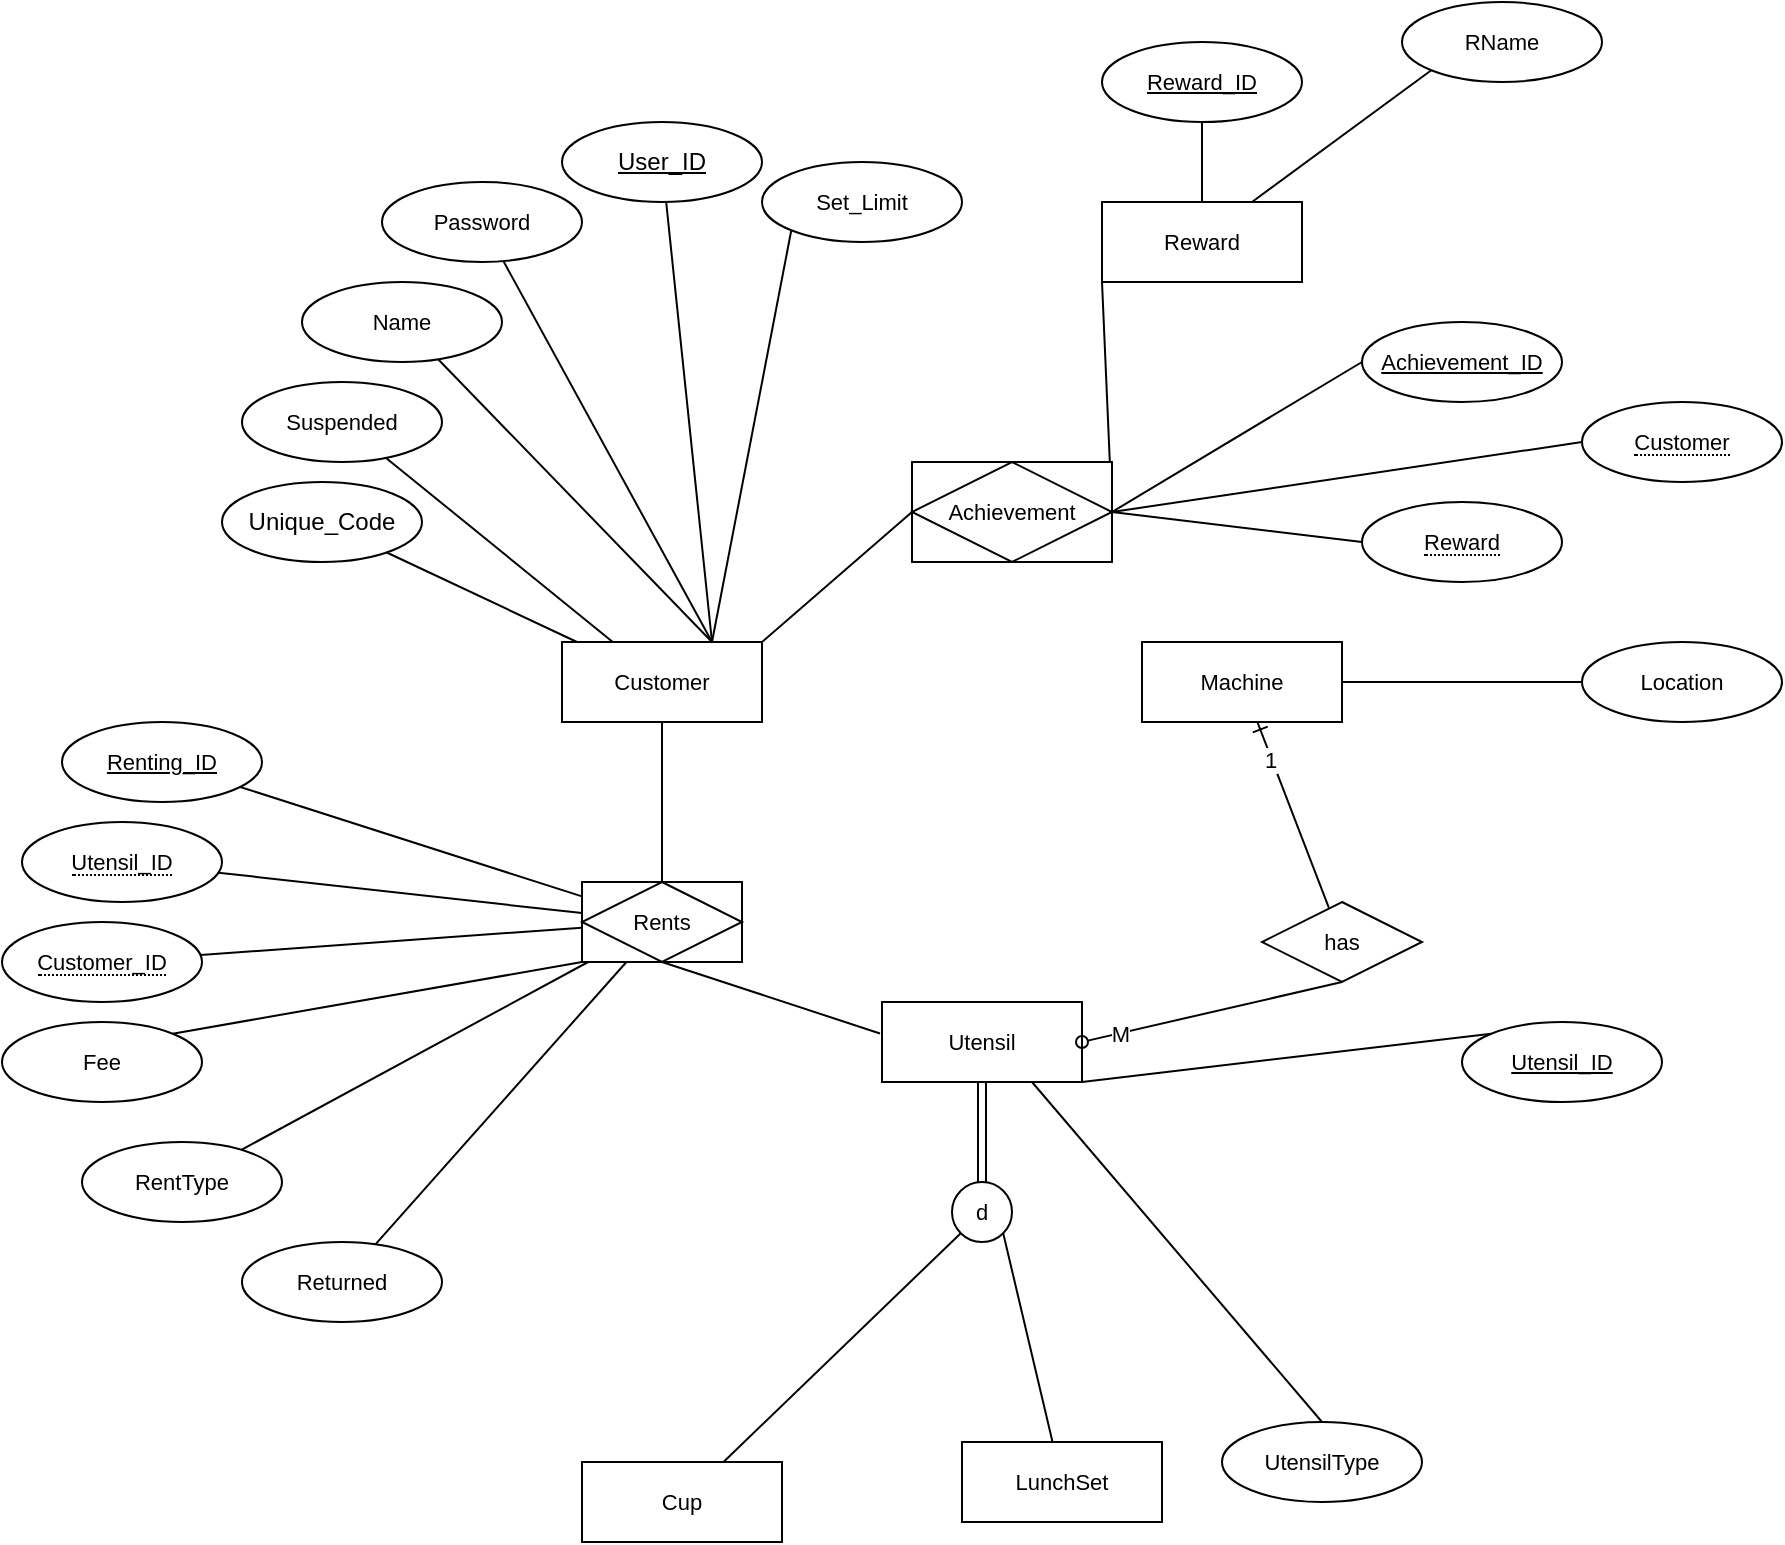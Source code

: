 <mxfile version="24.4.4" type="github" pages="3">
  <diagram id="R2lEEEUBdFMjLlhIrx00" name="Page-1">
    <mxGraphModel dx="527" dy="271" grid="1" gridSize="10" guides="1" tooltips="1" connect="1" arrows="1" fold="1" page="1" pageScale="1" pageWidth="3300" pageHeight="4681" math="0" shadow="0" extFonts="Permanent Marker^https://fonts.googleapis.com/css?family=Permanent+Marker">
      <root>
        <mxCell id="0" />
        <mxCell id="1" parent="0" />
        <mxCell id="E70gCUQWQF6eJFeZjDCX-4" value="" style="rounded=0;orthogonalLoop=1;jettySize=auto;html=1;endArrow=none;endFill=0;entryX=0.75;entryY=0;entryDx=0;entryDy=0;" parent="1" source="E70gCUQWQF6eJFeZjDCX-3" target="n6jcmOge1NITZxQGP7H6-11" edge="1">
          <mxGeometry relative="1" as="geometry" />
        </mxCell>
        <mxCell id="E70gCUQWQF6eJFeZjDCX-3" value="&lt;u&gt;User_ID&lt;/u&gt;" style="ellipse;whiteSpace=wrap;html=1;align=center;" parent="1" vertex="1">
          <mxGeometry x="730" y="360" width="100" height="40" as="geometry" />
        </mxCell>
        <mxCell id="n6jcmOge1NITZxQGP7H6-2" value="" style="edgeStyle=none;rounded=0;orthogonalLoop=1;jettySize=auto;html=1;strokeColor=default;align=center;verticalAlign=middle;fontFamily=Helvetica;fontSize=11;fontColor=default;labelBackgroundColor=default;endArrow=none;endFill=0;entryX=0.75;entryY=0;entryDx=0;entryDy=0;" parent="1" source="n6jcmOge1NITZxQGP7H6-1" target="n6jcmOge1NITZxQGP7H6-11" edge="1">
          <mxGeometry relative="1" as="geometry" />
        </mxCell>
        <mxCell id="n6jcmOge1NITZxQGP7H6-1" value="Name" style="ellipse;whiteSpace=wrap;html=1;align=center;fontFamily=Helvetica;fontSize=11;fontColor=default;labelBackgroundColor=default;" parent="1" vertex="1">
          <mxGeometry x="600" y="440" width="100" height="40" as="geometry" />
        </mxCell>
        <mxCell id="n6jcmOge1NITZxQGP7H6-5" value="" style="edgeStyle=none;rounded=0;orthogonalLoop=1;jettySize=auto;html=1;strokeColor=default;align=center;verticalAlign=middle;fontFamily=Helvetica;fontSize=11;fontColor=default;labelBackgroundColor=default;endArrow=none;endFill=0;entryX=0.75;entryY=0;entryDx=0;entryDy=0;" parent="1" source="n6jcmOge1NITZxQGP7H6-3" target="n6jcmOge1NITZxQGP7H6-11" edge="1">
          <mxGeometry relative="1" as="geometry">
            <mxPoint x="1040.0" y="450" as="targetPoint" />
          </mxGeometry>
        </mxCell>
        <mxCell id="n6jcmOge1NITZxQGP7H6-3" value="Password" style="ellipse;whiteSpace=wrap;html=1;align=center;fontFamily=Helvetica;fontSize=11;fontColor=default;labelBackgroundColor=default;" parent="1" vertex="1">
          <mxGeometry x="640" y="390" width="100" height="40" as="geometry" />
        </mxCell>
        <mxCell id="n6jcmOge1NITZxQGP7H6-32" value="" style="edgeStyle=none;rounded=0;orthogonalLoop=1;jettySize=auto;html=1;strokeColor=default;align=center;verticalAlign=middle;fontFamily=Helvetica;fontSize=11;fontColor=default;labelBackgroundColor=default;endArrow=none;endFill=0;" parent="1" source="n6jcmOge1NITZxQGP7H6-11" target="n6jcmOge1NITZxQGP7H6-31" edge="1">
          <mxGeometry relative="1" as="geometry" />
        </mxCell>
        <mxCell id="YFFRvsTaFeTM-if4tQOU-15" style="edgeStyle=none;rounded=0;orthogonalLoop=1;jettySize=auto;html=1;exitX=1;exitY=0;exitDx=0;exitDy=0;entryX=0;entryY=0.5;entryDx=0;entryDy=0;strokeColor=default;align=center;verticalAlign=middle;fontFamily=Helvetica;fontSize=11;fontColor=default;labelBackgroundColor=default;endArrow=none;endFill=0;" parent="1" source="n6jcmOge1NITZxQGP7H6-11" target="YFFRvsTaFeTM-if4tQOU-14" edge="1">
          <mxGeometry relative="1" as="geometry" />
        </mxCell>
        <mxCell id="n6jcmOge1NITZxQGP7H6-11" value="Customer" style="whiteSpace=wrap;html=1;align=center;fontFamily=Helvetica;fontSize=11;fontColor=default;labelBackgroundColor=default;" parent="1" vertex="1">
          <mxGeometry x="730" y="620" width="100" height="40" as="geometry" />
        </mxCell>
        <mxCell id="n6jcmOge1NITZxQGP7H6-13" value="Machine" style="whiteSpace=wrap;html=1;align=center;fontFamily=Helvetica;fontSize=11;fontColor=default;labelBackgroundColor=default;" parent="1" vertex="1">
          <mxGeometry x="1020" y="620" width="100" height="40" as="geometry" />
        </mxCell>
        <mxCell id="Fodx7UJMg-QFuo_mbWx7-2" value="" style="rounded=0;orthogonalLoop=1;jettySize=auto;html=1;endArrow=none;endFill=0;shape=link;" edge="1" parent="1" source="n6jcmOge1NITZxQGP7H6-15" target="Fodx7UJMg-QFuo_mbWx7-1">
          <mxGeometry relative="1" as="geometry" />
        </mxCell>
        <mxCell id="n6jcmOge1NITZxQGP7H6-15" value="Utensil" style="whiteSpace=wrap;html=1;align=center;fontFamily=Helvetica;fontSize=11;fontColor=default;labelBackgroundColor=default;" parent="1" vertex="1">
          <mxGeometry x="890" y="800" width="100" height="40" as="geometry" />
        </mxCell>
        <mxCell id="n6jcmOge1NITZxQGP7H6-29" style="edgeStyle=none;rounded=0;orthogonalLoop=1;jettySize=auto;html=1;exitX=0.5;exitY=1;exitDx=0;exitDy=0;entryX=1;entryY=0.5;entryDx=0;entryDy=0;strokeColor=default;align=center;verticalAlign=middle;fontFamily=Helvetica;fontSize=11;fontColor=default;labelBackgroundColor=default;endArrow=oval;endFill=0;" parent="1" source="n6jcmOge1NITZxQGP7H6-25" target="n6jcmOge1NITZxQGP7H6-15" edge="1">
          <mxGeometry relative="1" as="geometry" />
        </mxCell>
        <mxCell id="n6jcmOge1NITZxQGP7H6-34" value="M" style="edgeLabel;html=1;align=center;verticalAlign=middle;resizable=0;points=[];fontFamily=Helvetica;fontSize=11;fontColor=default;labelBackgroundColor=default;" parent="n6jcmOge1NITZxQGP7H6-29" vertex="1" connectable="0">
          <mxGeometry x="0.71" relative="1" as="geometry">
            <mxPoint as="offset" />
          </mxGeometry>
        </mxCell>
        <mxCell id="n6jcmOge1NITZxQGP7H6-30" value="" style="edgeStyle=none;rounded=0;orthogonalLoop=1;jettySize=auto;html=1;strokeColor=default;align=center;verticalAlign=middle;fontFamily=Helvetica;fontSize=11;fontColor=default;labelBackgroundColor=default;endArrow=ERone;endFill=0;" parent="1" source="n6jcmOge1NITZxQGP7H6-25" target="n6jcmOge1NITZxQGP7H6-13" edge="1">
          <mxGeometry relative="1" as="geometry" />
        </mxCell>
        <mxCell id="n6jcmOge1NITZxQGP7H6-35" value="1" style="edgeLabel;html=1;align=center;verticalAlign=middle;resizable=0;points=[];fontFamily=Helvetica;fontSize=11;fontColor=default;labelBackgroundColor=default;" parent="n6jcmOge1NITZxQGP7H6-30" vertex="1" connectable="0">
          <mxGeometry x="0.614" y="1" relative="1" as="geometry">
            <mxPoint as="offset" />
          </mxGeometry>
        </mxCell>
        <mxCell id="n6jcmOge1NITZxQGP7H6-25" value="has" style="shape=rhombus;perimeter=rhombusPerimeter;whiteSpace=wrap;html=1;align=center;fontFamily=Helvetica;fontSize=11;fontColor=default;labelBackgroundColor=default;" parent="1" vertex="1">
          <mxGeometry x="1080" y="750" width="80" height="40" as="geometry" />
        </mxCell>
        <mxCell id="n6jcmOge1NITZxQGP7H6-31" value="Rents" style="shape=associativeEntity;whiteSpace=wrap;html=1;align=center;fontFamily=Helvetica;fontSize=11;fontColor=default;labelBackgroundColor=default;" parent="1" vertex="1">
          <mxGeometry x="740" y="740" width="80" height="40" as="geometry" />
        </mxCell>
        <mxCell id="n6jcmOge1NITZxQGP7H6-33" style="edgeStyle=none;rounded=0;orthogonalLoop=1;jettySize=auto;html=1;exitX=0.5;exitY=1;exitDx=0;exitDy=0;entryX=-0.01;entryY=0.393;entryDx=0;entryDy=0;entryPerimeter=0;strokeColor=default;align=center;verticalAlign=middle;fontFamily=Helvetica;fontSize=11;fontColor=default;labelBackgroundColor=default;endArrow=none;endFill=0;" parent="1" source="n6jcmOge1NITZxQGP7H6-31" target="n6jcmOge1NITZxQGP7H6-15" edge="1">
          <mxGeometry relative="1" as="geometry" />
        </mxCell>
        <mxCell id="n6jcmOge1NITZxQGP7H6-42" value="" style="edgeStyle=none;rounded=0;orthogonalLoop=1;jettySize=auto;html=1;strokeColor=default;align=center;verticalAlign=middle;fontFamily=Helvetica;fontSize=11;fontColor=default;labelBackgroundColor=default;endArrow=none;endFill=0;" parent="1" source="n6jcmOge1NITZxQGP7H6-41" target="n6jcmOge1NITZxQGP7H6-31" edge="1">
          <mxGeometry relative="1" as="geometry" />
        </mxCell>
        <mxCell id="n6jcmOge1NITZxQGP7H6-41" value="&lt;u&gt;Renting_ID&lt;/u&gt;" style="ellipse;whiteSpace=wrap;html=1;align=center;fontFamily=Helvetica;fontSize=11;fontColor=default;labelBackgroundColor=default;" parent="1" vertex="1">
          <mxGeometry x="480" y="660" width="100" height="40" as="geometry" />
        </mxCell>
        <mxCell id="n6jcmOge1NITZxQGP7H6-43" value="&lt;u&gt;Utensil_ID&lt;/u&gt;" style="ellipse;whiteSpace=wrap;html=1;align=center;fontFamily=Helvetica;fontSize=11;fontColor=default;labelBackgroundColor=default;" parent="1" vertex="1">
          <mxGeometry x="1180" y="810" width="100" height="40" as="geometry" />
        </mxCell>
        <mxCell id="n6jcmOge1NITZxQGP7H6-44" style="edgeStyle=none;rounded=0;orthogonalLoop=1;jettySize=auto;html=1;exitX=1;exitY=1;exitDx=0;exitDy=0;entryX=0;entryY=0;entryDx=0;entryDy=0;strokeColor=default;align=center;verticalAlign=middle;fontFamily=Helvetica;fontSize=11;fontColor=default;labelBackgroundColor=default;endArrow=none;endFill=0;" parent="1" source="n6jcmOge1NITZxQGP7H6-15" target="n6jcmOge1NITZxQGP7H6-43" edge="1">
          <mxGeometry relative="1" as="geometry" />
        </mxCell>
        <mxCell id="n6jcmOge1NITZxQGP7H6-52" value="" style="edgeStyle=none;rounded=0;orthogonalLoop=1;jettySize=auto;html=1;strokeColor=default;align=center;verticalAlign=middle;fontFamily=Helvetica;fontSize=11;fontColor=default;labelBackgroundColor=default;endArrow=none;endFill=0;" parent="1" source="n6jcmOge1NITZxQGP7H6-50" target="n6jcmOge1NITZxQGP7H6-31" edge="1">
          <mxGeometry relative="1" as="geometry" />
        </mxCell>
        <mxCell id="n6jcmOge1NITZxQGP7H6-50" value="&lt;span style=&quot;border-bottom: 1px dotted&quot;&gt;Utensil_ID&lt;/span&gt;" style="whiteSpace=wrap;html=1;align=center;fontFamily=Helvetica;fontSize=11;fontColor=default;labelBackgroundColor=default;shape=ellipse;margin=3;perimeter=ellipsePerimeter;" parent="1" vertex="1">
          <mxGeometry x="460" y="710" width="100" height="40" as="geometry" />
        </mxCell>
        <mxCell id="n6jcmOge1NITZxQGP7H6-54" value="" style="edgeStyle=none;rounded=0;orthogonalLoop=1;jettySize=auto;html=1;strokeColor=default;align=center;verticalAlign=middle;fontFamily=Helvetica;fontSize=11;fontColor=default;labelBackgroundColor=default;endArrow=none;endFill=0;" parent="1" source="n6jcmOge1NITZxQGP7H6-53" target="n6jcmOge1NITZxQGP7H6-31" edge="1">
          <mxGeometry relative="1" as="geometry" />
        </mxCell>
        <mxCell id="n6jcmOge1NITZxQGP7H6-53" value="&lt;span style=&quot;border-bottom: 1px dotted&quot;&gt;Customer_ID&lt;/span&gt;" style="ellipse;whiteSpace=wrap;html=1;align=center;fontFamily=Helvetica;fontSize=11;fontColor=default;labelBackgroundColor=default;" parent="1" vertex="1">
          <mxGeometry x="450" y="760" width="100" height="40" as="geometry" />
        </mxCell>
        <mxCell id="oZDBKAC2Px2fv1SUga_N-3" value="" style="edgeStyle=none;rounded=0;orthogonalLoop=1;jettySize=auto;html=1;strokeColor=default;align=center;verticalAlign=middle;fontFamily=Helvetica;fontSize=11;fontColor=default;labelBackgroundColor=default;endArrow=none;endFill=0;" parent="1" source="oZDBKAC2Px2fv1SUga_N-2" target="n6jcmOge1NITZxQGP7H6-31" edge="1">
          <mxGeometry relative="1" as="geometry" />
        </mxCell>
        <mxCell id="oZDBKAC2Px2fv1SUga_N-2" value="RentType" style="ellipse;whiteSpace=wrap;html=1;align=center;fontFamily=Helvetica;fontSize=11;fontColor=default;labelBackgroundColor=default;" parent="1" vertex="1">
          <mxGeometry x="490" y="870" width="100" height="40" as="geometry" />
        </mxCell>
        <mxCell id="oZDBKAC2Px2fv1SUga_N-9" style="edgeStyle=none;rounded=0;orthogonalLoop=1;jettySize=auto;html=1;exitX=0.5;exitY=0;exitDx=0;exitDy=0;entryX=0.75;entryY=1;entryDx=0;entryDy=0;strokeColor=default;align=center;verticalAlign=middle;fontFamily=Helvetica;fontSize=11;fontColor=default;labelBackgroundColor=default;endArrow=none;endFill=0;" parent="1" source="oZDBKAC2Px2fv1SUga_N-7" target="n6jcmOge1NITZxQGP7H6-15" edge="1">
          <mxGeometry relative="1" as="geometry" />
        </mxCell>
        <mxCell id="oZDBKAC2Px2fv1SUga_N-7" value="UtensilType" style="ellipse;whiteSpace=wrap;html=1;align=center;fontFamily=Helvetica;fontSize=11;fontColor=default;labelBackgroundColor=default;" parent="1" vertex="1">
          <mxGeometry x="1060" y="1010" width="100" height="40" as="geometry" />
        </mxCell>
        <mxCell id="oZDBKAC2Px2fv1SUga_N-11" value="" style="edgeStyle=none;rounded=0;orthogonalLoop=1;jettySize=auto;html=1;strokeColor=default;align=center;verticalAlign=middle;fontFamily=Helvetica;fontSize=11;fontColor=default;labelBackgroundColor=default;endArrow=none;endFill=0;" parent="1" source="oZDBKAC2Px2fv1SUga_N-10" target="n6jcmOge1NITZxQGP7H6-13" edge="1">
          <mxGeometry relative="1" as="geometry" />
        </mxCell>
        <mxCell id="oZDBKAC2Px2fv1SUga_N-10" value="Location" style="ellipse;whiteSpace=wrap;html=1;align=center;fontFamily=Helvetica;fontSize=11;fontColor=default;labelBackgroundColor=default;" parent="1" vertex="1">
          <mxGeometry x="1240" y="620" width="100" height="40" as="geometry" />
        </mxCell>
        <mxCell id="YFFRvsTaFeTM-if4tQOU-2" value="" style="rounded=0;orthogonalLoop=1;jettySize=auto;html=1;endArrow=none;endFill=0;" parent="1" source="YFFRvsTaFeTM-if4tQOU-1" target="n6jcmOge1NITZxQGP7H6-11" edge="1">
          <mxGeometry relative="1" as="geometry" />
        </mxCell>
        <mxCell id="YFFRvsTaFeTM-if4tQOU-1" value="Unique_Code" style="ellipse;whiteSpace=wrap;html=1;align=center;" parent="1" vertex="1">
          <mxGeometry x="560" y="540" width="100" height="40" as="geometry" />
        </mxCell>
        <mxCell id="YFFRvsTaFeTM-if4tQOU-5" value="" style="edgeStyle=none;rounded=0;orthogonalLoop=1;jettySize=auto;html=1;strokeColor=default;align=center;verticalAlign=middle;fontFamily=Helvetica;fontSize=11;fontColor=default;labelBackgroundColor=default;endArrow=none;endFill=0;" parent="1" source="YFFRvsTaFeTM-if4tQOU-4" target="n6jcmOge1NITZxQGP7H6-11" edge="1">
          <mxGeometry relative="1" as="geometry" />
        </mxCell>
        <mxCell id="YFFRvsTaFeTM-if4tQOU-4" value="Suspended" style="ellipse;whiteSpace=wrap;html=1;align=center;fontFamily=Helvetica;fontSize=11;fontColor=default;labelBackgroundColor=default;" parent="1" vertex="1">
          <mxGeometry x="570" y="490" width="100" height="40" as="geometry" />
        </mxCell>
        <mxCell id="YFFRvsTaFeTM-if4tQOU-7" style="edgeStyle=none;rounded=0;orthogonalLoop=1;jettySize=auto;html=1;exitX=1;exitY=0;exitDx=0;exitDy=0;entryX=0;entryY=1;entryDx=0;entryDy=0;strokeColor=default;align=center;verticalAlign=middle;fontFamily=Helvetica;fontSize=11;fontColor=default;labelBackgroundColor=default;endArrow=none;endFill=0;" parent="1" source="YFFRvsTaFeTM-if4tQOU-6" target="n6jcmOge1NITZxQGP7H6-31" edge="1">
          <mxGeometry relative="1" as="geometry" />
        </mxCell>
        <mxCell id="YFFRvsTaFeTM-if4tQOU-6" value="Fee" style="ellipse;whiteSpace=wrap;html=1;align=center;fontFamily=Helvetica;fontSize=11;fontColor=default;labelBackgroundColor=default;" parent="1" vertex="1">
          <mxGeometry x="450" y="810" width="100" height="40" as="geometry" />
        </mxCell>
        <mxCell id="YFFRvsTaFeTM-if4tQOU-9" value="" style="edgeStyle=none;rounded=0;orthogonalLoop=1;jettySize=auto;html=1;strokeColor=default;align=center;verticalAlign=middle;fontFamily=Helvetica;fontSize=11;fontColor=default;labelBackgroundColor=default;endArrow=none;endFill=0;" parent="1" source="YFFRvsTaFeTM-if4tQOU-8" target="n6jcmOge1NITZxQGP7H6-31" edge="1">
          <mxGeometry relative="1" as="geometry" />
        </mxCell>
        <mxCell id="YFFRvsTaFeTM-if4tQOU-8" value="Returned" style="ellipse;whiteSpace=wrap;html=1;align=center;fontFamily=Helvetica;fontSize=11;fontColor=default;labelBackgroundColor=default;" parent="1" vertex="1">
          <mxGeometry x="570" y="920" width="100" height="40" as="geometry" />
        </mxCell>
        <mxCell id="YFFRvsTaFeTM-if4tQOU-11" style="edgeStyle=none;rounded=0;orthogonalLoop=1;jettySize=auto;html=1;exitX=0;exitY=1;exitDx=0;exitDy=0;entryX=0.75;entryY=0;entryDx=0;entryDy=0;strokeColor=default;align=center;verticalAlign=middle;fontFamily=Helvetica;fontSize=11;fontColor=default;labelBackgroundColor=default;endArrow=none;endFill=0;" parent="1" source="YFFRvsTaFeTM-if4tQOU-10" target="n6jcmOge1NITZxQGP7H6-11" edge="1">
          <mxGeometry relative="1" as="geometry" />
        </mxCell>
        <mxCell id="YFFRvsTaFeTM-if4tQOU-10" value="Set_Limit" style="ellipse;whiteSpace=wrap;html=1;align=center;fontFamily=Helvetica;fontSize=11;fontColor=default;labelBackgroundColor=default;" parent="1" vertex="1">
          <mxGeometry x="830" y="380" width="100" height="40" as="geometry" />
        </mxCell>
        <mxCell id="YFFRvsTaFeTM-if4tQOU-12" value="Reward" style="whiteSpace=wrap;html=1;align=center;fontFamily=Helvetica;fontSize=11;fontColor=default;labelBackgroundColor=default;" parent="1" vertex="1">
          <mxGeometry x="1000" y="400" width="100" height="40" as="geometry" />
        </mxCell>
        <mxCell id="YFFRvsTaFeTM-if4tQOU-16" style="edgeStyle=none;rounded=0;orthogonalLoop=1;jettySize=auto;html=1;exitX=1;exitY=0.5;exitDx=0;exitDy=0;entryX=0;entryY=1;entryDx=0;entryDy=0;strokeColor=default;align=center;verticalAlign=middle;fontFamily=Helvetica;fontSize=11;fontColor=default;labelBackgroundColor=default;endArrow=none;endFill=0;" parent="1" source="YFFRvsTaFeTM-if4tQOU-14" target="YFFRvsTaFeTM-if4tQOU-12" edge="1">
          <mxGeometry relative="1" as="geometry" />
        </mxCell>
        <mxCell id="YFFRvsTaFeTM-if4tQOU-14" value="Achievement" style="shape=associativeEntity;whiteSpace=wrap;html=1;align=center;fontFamily=Helvetica;fontSize=11;fontColor=default;labelBackgroundColor=default;" parent="1" vertex="1">
          <mxGeometry x="905" y="530" width="100" height="50" as="geometry" />
        </mxCell>
        <mxCell id="YFFRvsTaFeTM-if4tQOU-20" style="edgeStyle=none;rounded=0;orthogonalLoop=1;jettySize=auto;html=1;exitX=0;exitY=1;exitDx=0;exitDy=0;entryX=0.75;entryY=0;entryDx=0;entryDy=0;strokeColor=default;align=center;verticalAlign=middle;fontFamily=Helvetica;fontSize=11;fontColor=default;labelBackgroundColor=default;endArrow=none;endFill=0;" parent="1" source="YFFRvsTaFeTM-if4tQOU-17" target="YFFRvsTaFeTM-if4tQOU-12" edge="1">
          <mxGeometry relative="1" as="geometry" />
        </mxCell>
        <mxCell id="YFFRvsTaFeTM-if4tQOU-17" value="RName" style="ellipse;whiteSpace=wrap;html=1;align=center;fontFamily=Helvetica;fontSize=11;fontColor=default;labelBackgroundColor=default;" parent="1" vertex="1">
          <mxGeometry x="1150" y="300" width="100" height="40" as="geometry" />
        </mxCell>
        <mxCell id="YFFRvsTaFeTM-if4tQOU-19" value="" style="edgeStyle=none;rounded=0;orthogonalLoop=1;jettySize=auto;html=1;strokeColor=default;align=center;verticalAlign=middle;fontFamily=Helvetica;fontSize=11;fontColor=default;labelBackgroundColor=default;endArrow=none;endFill=0;" parent="1" source="YFFRvsTaFeTM-if4tQOU-18" target="YFFRvsTaFeTM-if4tQOU-12" edge="1">
          <mxGeometry relative="1" as="geometry" />
        </mxCell>
        <mxCell id="YFFRvsTaFeTM-if4tQOU-18" value="Reward_ID" style="whiteSpace=wrap;html=1;align=center;fontFamily=Helvetica;fontSize=11;fontColor=default;labelBackgroundColor=default;shape=ellipse;perimeter=ellipsePerimeter;fontStyle=4;" parent="1" vertex="1">
          <mxGeometry x="1000" y="320" width="100" height="40" as="geometry" />
        </mxCell>
        <mxCell id="YFFRvsTaFeTM-if4tQOU-23" style="edgeStyle=none;rounded=0;orthogonalLoop=1;jettySize=auto;html=1;exitX=0;exitY=0.5;exitDx=0;exitDy=0;entryX=1;entryY=0.5;entryDx=0;entryDy=0;strokeColor=default;align=center;verticalAlign=middle;fontFamily=Helvetica;fontSize=11;fontColor=default;labelBackgroundColor=default;endArrow=none;endFill=0;" parent="1" source="YFFRvsTaFeTM-if4tQOU-21" target="YFFRvsTaFeTM-if4tQOU-14" edge="1">
          <mxGeometry relative="1" as="geometry" />
        </mxCell>
        <mxCell id="YFFRvsTaFeTM-if4tQOU-21" value="Achievement_ID" style="whiteSpace=wrap;html=1;align=center;fontFamily=Helvetica;fontSize=11;fontColor=default;labelBackgroundColor=default;shape=ellipse;perimeter=ellipsePerimeter;fontStyle=4;" parent="1" vertex="1">
          <mxGeometry x="1130" y="460" width="100" height="40" as="geometry" />
        </mxCell>
        <mxCell id="YFFRvsTaFeTM-if4tQOU-26" style="edgeStyle=none;rounded=0;orthogonalLoop=1;jettySize=auto;html=1;exitX=0;exitY=0.5;exitDx=0;exitDy=0;strokeColor=default;align=center;verticalAlign=middle;fontFamily=Helvetica;fontSize=11;fontColor=default;labelBackgroundColor=default;endArrow=none;endFill=0;entryX=1;entryY=0.5;entryDx=0;entryDy=0;" parent="1" source="YFFRvsTaFeTM-if4tQOU-24" target="YFFRvsTaFeTM-if4tQOU-14" edge="1">
          <mxGeometry relative="1" as="geometry">
            <mxPoint x="1040" y="560" as="targetPoint" />
          </mxGeometry>
        </mxCell>
        <mxCell id="YFFRvsTaFeTM-if4tQOU-24" value="&lt;span style=&quot;border-bottom: 1px dotted&quot;&gt;Reward&lt;/span&gt;" style="ellipse;whiteSpace=wrap;html=1;align=center;fontFamily=Helvetica;fontSize=11;fontColor=default;labelBackgroundColor=default;" parent="1" vertex="1">
          <mxGeometry x="1130" y="550" width="100" height="40" as="geometry" />
        </mxCell>
        <mxCell id="YFFRvsTaFeTM-if4tQOU-28" style="edgeStyle=none;rounded=0;orthogonalLoop=1;jettySize=auto;html=1;exitX=0;exitY=0.5;exitDx=0;exitDy=0;entryX=1;entryY=0.5;entryDx=0;entryDy=0;strokeColor=default;align=center;verticalAlign=middle;fontFamily=Helvetica;fontSize=11;fontColor=default;labelBackgroundColor=default;endArrow=none;endFill=0;" parent="1" source="YFFRvsTaFeTM-if4tQOU-29" target="YFFRvsTaFeTM-if4tQOU-14" edge="1">
          <mxGeometry relative="1" as="geometry">
            <mxPoint x="1220" y="530.0" as="sourcePoint" />
          </mxGeometry>
        </mxCell>
        <mxCell id="YFFRvsTaFeTM-if4tQOU-29" value="&lt;span style=&quot;border-bottom: 1px dotted&quot;&gt;Customer&lt;/span&gt;" style="ellipse;whiteSpace=wrap;html=1;align=center;fontFamily=Helvetica;fontSize=11;fontColor=default;labelBackgroundColor=default;" parent="1" vertex="1">
          <mxGeometry x="1240" y="500" width="100" height="40" as="geometry" />
        </mxCell>
        <mxCell id="Fodx7UJMg-QFuo_mbWx7-3" style="rounded=0;orthogonalLoop=1;jettySize=auto;html=1;exitX=0;exitY=1;exitDx=0;exitDy=0;endArrow=none;endFill=0;" edge="1" parent="1" source="Fodx7UJMg-QFuo_mbWx7-1" target="Fodx7UJMg-QFuo_mbWx7-4">
          <mxGeometry relative="1" as="geometry">
            <mxPoint x="890" y="940" as="targetPoint" />
          </mxGeometry>
        </mxCell>
        <mxCell id="Fodx7UJMg-QFuo_mbWx7-5" style="edgeStyle=none;rounded=0;orthogonalLoop=1;jettySize=auto;html=1;exitX=1;exitY=1;exitDx=0;exitDy=0;strokeColor=default;align=center;verticalAlign=middle;fontFamily=Helvetica;fontSize=11;fontColor=default;labelBackgroundColor=default;endArrow=none;endFill=0;" edge="1" parent="1" source="Fodx7UJMg-QFuo_mbWx7-1" target="Fodx7UJMg-QFuo_mbWx7-6">
          <mxGeometry relative="1" as="geometry">
            <mxPoint x="970" y="1020" as="targetPoint" />
          </mxGeometry>
        </mxCell>
        <mxCell id="Fodx7UJMg-QFuo_mbWx7-1" value="d" style="ellipse;whiteSpace=wrap;html=1;fontSize=11;labelBackgroundColor=default;" vertex="1" parent="1">
          <mxGeometry x="925" y="890" width="30" height="30" as="geometry" />
        </mxCell>
        <mxCell id="Fodx7UJMg-QFuo_mbWx7-4" value="Cup" style="whiteSpace=wrap;html=1;align=center;fontFamily=Helvetica;fontSize=11;fontColor=default;labelBackgroundColor=default;" vertex="1" parent="1">
          <mxGeometry x="740" y="1030" width="100" height="40" as="geometry" />
        </mxCell>
        <mxCell id="Fodx7UJMg-QFuo_mbWx7-6" value="LunchSet" style="whiteSpace=wrap;html=1;align=center;fontFamily=Helvetica;fontSize=11;fontColor=default;labelBackgroundColor=default;" vertex="1" parent="1">
          <mxGeometry x="930" y="1020" width="100" height="40" as="geometry" />
        </mxCell>
      </root>
    </mxGraphModel>
  </diagram>
  <diagram id="9Pv0CqFadwesaJm3Gwh7" name="第 2 页">
    <mxGraphModel dx="761" dy="392" grid="1" gridSize="10" guides="1" tooltips="1" connect="1" arrows="1" fold="1" page="1" pageScale="1" pageWidth="4681" pageHeight="3300" math="0" shadow="0">
      <root>
        <mxCell id="0" />
        <mxCell id="1" parent="0" />
        <mxCell id="2T6rF-7J-bUWmvF4dsz4-1" value="OPFrame" style="swimlane;fontStyle=1;align=center;verticalAlign=top;childLayout=stackLayout;horizontal=1;startSize=26;horizontalStack=0;resizeParent=1;resizeParentMax=0;resizeLast=0;collapsible=1;marginBottom=0;whiteSpace=wrap;html=1;fontFamily=Helvetica;fontSize=11;fontColor=default;labelBackgroundColor=default;" vertex="1" parent="1">
          <mxGeometry x="3170" y="1450" width="160" height="86" as="geometry" />
        </mxCell>
        <mxCell id="2T6rF-7J-bUWmvF4dsz4-2" value="- manager: OPManager" style="text;strokeColor=none;fillColor=none;align=left;verticalAlign=top;spacingLeft=4;spacingRight=4;overflow=hidden;rotatable=0;points=[[0,0.5],[1,0.5]];portConstraint=eastwest;whiteSpace=wrap;html=1;fontFamily=Helvetica;fontSize=11;fontColor=default;labelBackgroundColor=default;" vertex="1" parent="2T6rF-7J-bUWmvF4dsz4-1">
          <mxGeometry y="26" width="160" height="26" as="geometry" />
        </mxCell>
        <mxCell id="2T6rF-7J-bUWmvF4dsz4-3" value="" style="line;strokeWidth=1;fillColor=none;align=left;verticalAlign=middle;spacingTop=-1;spacingLeft=3;spacingRight=3;rotatable=0;labelPosition=right;points=[];portConstraint=eastwest;strokeColor=inherit;fontFamily=Helvetica;fontSize=11;fontColor=default;labelBackgroundColor=default;" vertex="1" parent="2T6rF-7J-bUWmvF4dsz4-1">
          <mxGeometry y="52" width="160" height="8" as="geometry" />
        </mxCell>
        <mxCell id="2T6rF-7J-bUWmvF4dsz4-4" value="+ method(type): type" style="text;strokeColor=none;fillColor=none;align=left;verticalAlign=top;spacingLeft=4;spacingRight=4;overflow=hidden;rotatable=0;points=[[0,0.5],[1,0.5]];portConstraint=eastwest;whiteSpace=wrap;html=1;fontFamily=Helvetica;fontSize=11;fontColor=default;labelBackgroundColor=default;" vertex="1" parent="2T6rF-7J-bUWmvF4dsz4-1">
          <mxGeometry y="60" width="160" height="26" as="geometry" />
        </mxCell>
        <mxCell id="ES0bfCYELIB0N1H5EJl6-5" value="OPManager" style="swimlane;fontStyle=1;align=center;verticalAlign=top;childLayout=stackLayout;horizontal=1;startSize=26;horizontalStack=0;resizeParent=1;resizeParentMax=0;resizeLast=0;collapsible=1;marginBottom=0;whiteSpace=wrap;html=1;fontFamily=Helvetica;fontSize=11;fontColor=default;labelBackgroundColor=default;" vertex="1" parent="1">
          <mxGeometry x="3460" y="1530" width="160" height="86" as="geometry" />
        </mxCell>
        <mxCell id="ES0bfCYELIB0N1H5EJl6-6" value="+ field: type" style="text;strokeColor=none;fillColor=none;align=left;verticalAlign=top;spacingLeft=4;spacingRight=4;overflow=hidden;rotatable=0;points=[[0,0.5],[1,0.5]];portConstraint=eastwest;whiteSpace=wrap;html=1;fontFamily=Helvetica;fontSize=11;fontColor=default;labelBackgroundColor=default;" vertex="1" parent="ES0bfCYELIB0N1H5EJl6-5">
          <mxGeometry y="26" width="160" height="26" as="geometry" />
        </mxCell>
        <mxCell id="ES0bfCYELIB0N1H5EJl6-7" value="" style="line;strokeWidth=1;fillColor=none;align=left;verticalAlign=middle;spacingTop=-1;spacingLeft=3;spacingRight=3;rotatable=0;labelPosition=right;points=[];portConstraint=eastwest;strokeColor=inherit;fontFamily=Helvetica;fontSize=11;fontColor=default;labelBackgroundColor=default;" vertex="1" parent="ES0bfCYELIB0N1H5EJl6-5">
          <mxGeometry y="52" width="160" height="8" as="geometry" />
        </mxCell>
        <mxCell id="ES0bfCYELIB0N1H5EJl6-8" value="+ method(type): type" style="text;strokeColor=none;fillColor=none;align=left;verticalAlign=top;spacingLeft=4;spacingRight=4;overflow=hidden;rotatable=0;points=[[0,0.5],[1,0.5]];portConstraint=eastwest;whiteSpace=wrap;html=1;fontFamily=Helvetica;fontSize=11;fontColor=default;labelBackgroundColor=default;" vertex="1" parent="ES0bfCYELIB0N1H5EJl6-5">
          <mxGeometry y="60" width="160" height="26" as="geometry" />
        </mxCell>
        <mxCell id="_f8uxQqlC0OO9bGF2MsI-1" value="所有Function的Code放這" style="text;html=1;align=center;verticalAlign=middle;whiteSpace=wrap;rounded=0;fontFamily=Helvetica;fontSize=11;fontColor=default;labelBackgroundColor=default;" vertex="1" parent="1">
          <mxGeometry x="3580" y="1500" width="130" height="30" as="geometry" />
        </mxCell>
        <mxCell id="_f8uxQqlC0OO9bGF2MsI-2" style="edgeStyle=none;rounded=0;orthogonalLoop=1;jettySize=auto;html=1;exitX=1;exitY=0.5;exitDx=0;exitDy=0;entryX=0;entryY=0;entryDx=0;entryDy=0;strokeColor=default;align=center;verticalAlign=middle;fontFamily=Helvetica;fontSize=11;fontColor=default;labelBackgroundColor=default;endArrow=none;endFill=0;" edge="1" parent="1" source="2T6rF-7J-bUWmvF4dsz4-2" target="ES0bfCYELIB0N1H5EJl6-5">
          <mxGeometry relative="1" as="geometry" />
        </mxCell>
      </root>
    </mxGraphModel>
  </diagram>
  <diagram id="Dj7HLXgyRzt6zqZD1bGl" name="第 3 页">
    <mxGraphModel dx="1082" dy="557" grid="1" gridSize="10" guides="1" tooltips="1" connect="1" arrows="1" fold="1" page="1" pageScale="1" pageWidth="4681" pageHeight="3300" math="0" shadow="0">
      <root>
        <mxCell id="0" />
        <mxCell id="1" parent="0" />
        <mxCell id="E77G0smWw9pdfAryQws4-1" value="&lt;h1 style=&quot;margin-top: 0px;&quot;&gt;要實作的功能&lt;/h1&gt;&lt;p&gt;&lt;/p&gt;&lt;ul&gt;&lt;li&gt;Registration&lt;/li&gt;&lt;li&gt;Login&lt;/li&gt;&lt;li&gt;Rent&lt;/li&gt;&lt;li&gt;Return&lt;/li&gt;&lt;li&gt;Give Rewards&lt;/li&gt;&lt;li&gt;依使用次數更改租借上限&lt;/li&gt;&lt;/ul&gt;&lt;p&gt;&lt;/p&gt;" style="text;html=1;whiteSpace=wrap;overflow=hidden;rounded=0;fontFamily=Helvetica;fontSize=11;fontColor=default;labelBackgroundColor=default;" vertex="1" parent="1">
          <mxGeometry x="430" y="220" width="180" height="150" as="geometry" />
        </mxCell>
      </root>
    </mxGraphModel>
  </diagram>
</mxfile>
